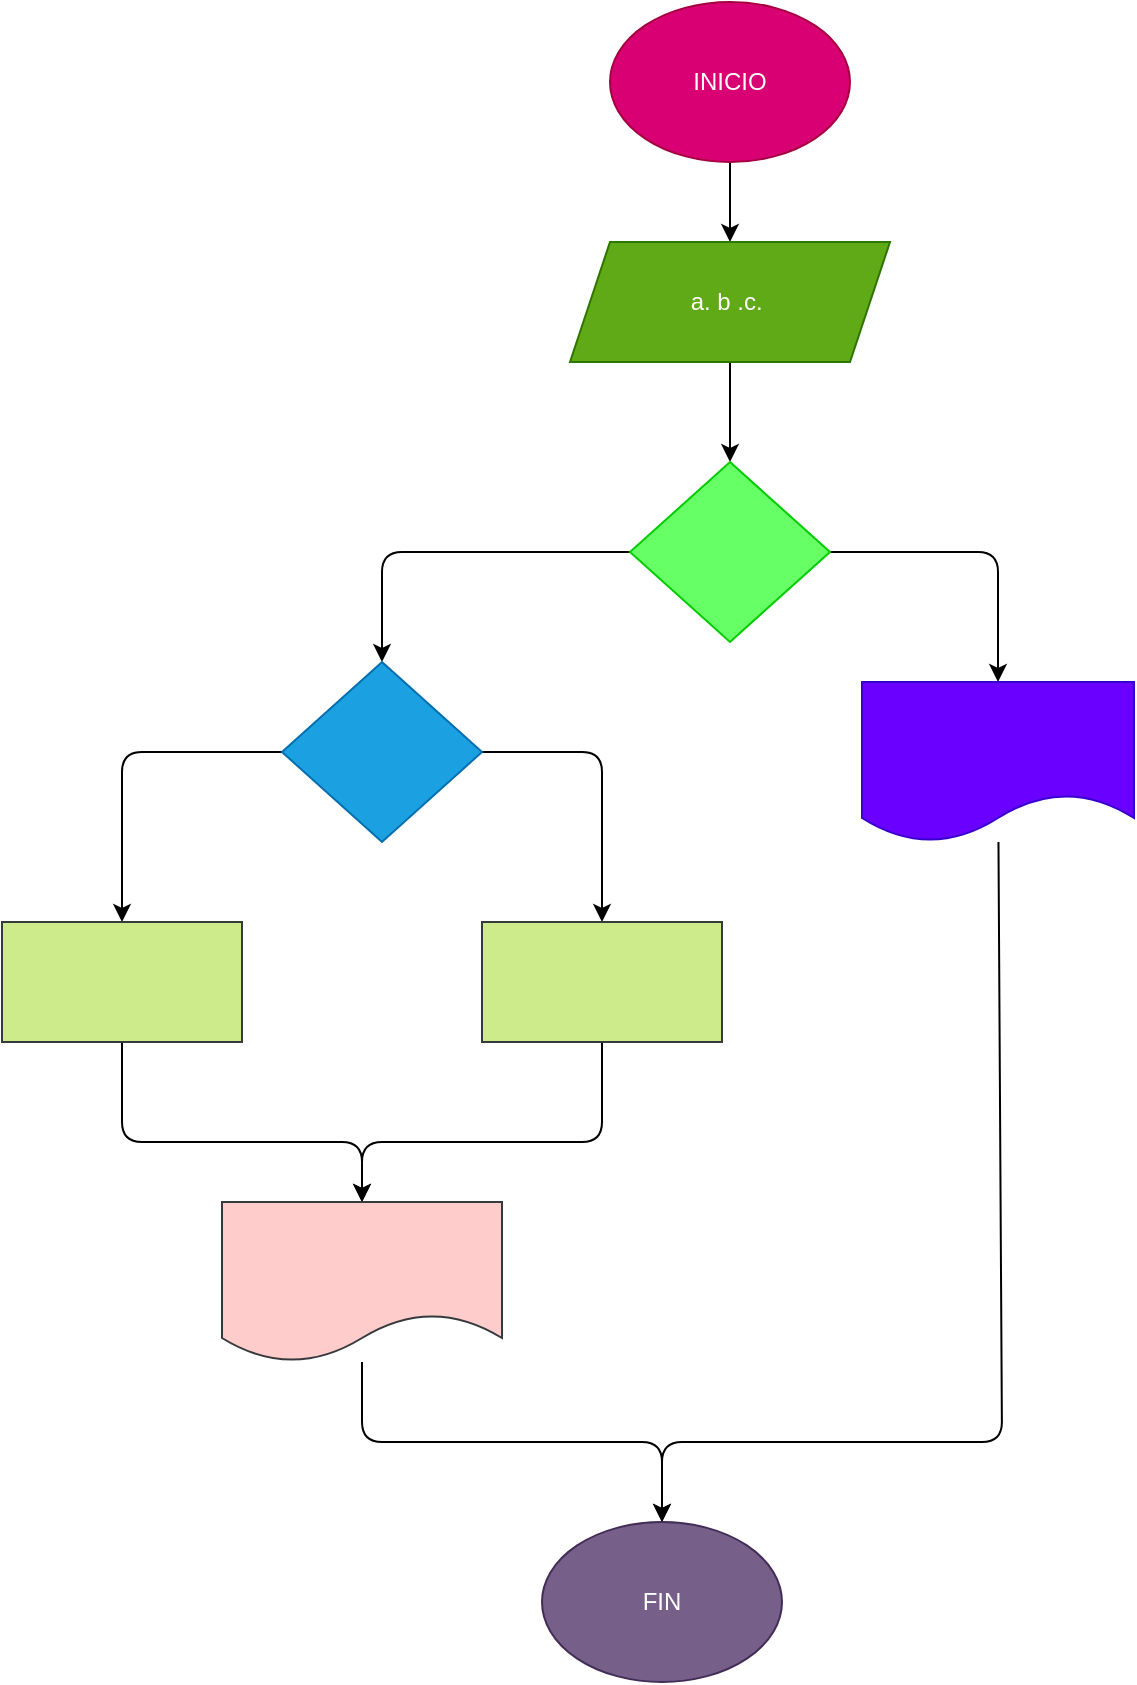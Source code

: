 <mxfile>
    <diagram id="ZCelMVnR5-q-ulkB1j8t" name="Página-1">
        <mxGraphModel dx="662" dy="425" grid="1" gridSize="10" guides="1" tooltips="1" connect="1" arrows="1" fold="1" page="1" pageScale="1" pageWidth="827" pageHeight="1169" math="0" shadow="0">
            <root>
                <mxCell id="0"/>
                <mxCell id="1" parent="0"/>
                <mxCell id="4" value="" style="edgeStyle=none;html=1;" edge="1" parent="1" source="2" target="3">
                    <mxGeometry relative="1" as="geometry"/>
                </mxCell>
                <mxCell id="2" value="INICIO" style="ellipse;whiteSpace=wrap;html=1;fillColor=#d80073;fontColor=#ffffff;strokeColor=#A50040;" vertex="1" parent="1">
                    <mxGeometry x="354" y="40" width="120" height="80" as="geometry"/>
                </mxCell>
                <mxCell id="6" value="" style="edgeStyle=none;html=1;" edge="1" parent="1" source="3" target="5">
                    <mxGeometry relative="1" as="geometry"/>
                </mxCell>
                <mxCell id="3" value="a. b .c.&amp;nbsp;" style="shape=parallelogram;perimeter=parallelogramPerimeter;whiteSpace=wrap;html=1;fixedSize=1;fillColor=#60a917;strokeColor=#2D7600;fontColor=#ffffff;" vertex="1" parent="1">
                    <mxGeometry x="334" y="160" width="160" height="60" as="geometry"/>
                </mxCell>
                <mxCell id="8" style="edgeStyle=none;html=1;entryX=0.5;entryY=0;entryDx=0;entryDy=0;" edge="1" parent="1" source="5" target="7">
                    <mxGeometry relative="1" as="geometry">
                        <Array as="points">
                            <mxPoint x="240" y="315"/>
                        </Array>
                    </mxGeometry>
                </mxCell>
                <mxCell id="17" style="edgeStyle=none;html=1;entryX=0.5;entryY=0;entryDx=0;entryDy=0;" edge="1" parent="1" source="5" target="16">
                    <mxGeometry relative="1" as="geometry">
                        <Array as="points">
                            <mxPoint x="548" y="315"/>
                        </Array>
                    </mxGeometry>
                </mxCell>
                <mxCell id="5" value="" style="rhombus;whiteSpace=wrap;html=1;fillColor=#66FF66;fontColor=#000000;strokeColor=#00CC00;" vertex="1" parent="1">
                    <mxGeometry x="364" y="270" width="100" height="90" as="geometry"/>
                </mxCell>
                <mxCell id="10" style="edgeStyle=none;html=1;entryX=0.5;entryY=0;entryDx=0;entryDy=0;" edge="1" parent="1" source="7" target="9">
                    <mxGeometry relative="1" as="geometry">
                        <Array as="points">
                            <mxPoint x="110" y="415"/>
                        </Array>
                    </mxGeometry>
                </mxCell>
                <mxCell id="12" style="edgeStyle=none;html=1;entryX=0.5;entryY=0;entryDx=0;entryDy=0;" edge="1" parent="1" source="7" target="11">
                    <mxGeometry relative="1" as="geometry">
                        <Array as="points">
                            <mxPoint x="350" y="415"/>
                        </Array>
                    </mxGeometry>
                </mxCell>
                <mxCell id="7" value="" style="rhombus;whiteSpace=wrap;html=1;fillColor=#1ba1e2;fontColor=#ffffff;strokeColor=#006EAF;" vertex="1" parent="1">
                    <mxGeometry x="190" y="370" width="100" height="90" as="geometry"/>
                </mxCell>
                <mxCell id="14" style="edgeStyle=none;html=1;entryX=0.5;entryY=0;entryDx=0;entryDy=0;" edge="1" parent="1" source="9" target="13">
                    <mxGeometry relative="1" as="geometry">
                        <Array as="points">
                            <mxPoint x="110" y="610"/>
                            <mxPoint x="230" y="610"/>
                        </Array>
                    </mxGeometry>
                </mxCell>
                <mxCell id="9" value="" style="rounded=0;whiteSpace=wrap;html=1;fillColor=#cdeb8b;strokeColor=#36393d;" vertex="1" parent="1">
                    <mxGeometry x="50" y="500" width="120" height="60" as="geometry"/>
                </mxCell>
                <mxCell id="15" style="edgeStyle=none;html=1;entryX=0.5;entryY=0;entryDx=0;entryDy=0;" edge="1" parent="1" source="11" target="13">
                    <mxGeometry relative="1" as="geometry">
                        <Array as="points">
                            <mxPoint x="350" y="610"/>
                            <mxPoint x="230" y="610"/>
                        </Array>
                    </mxGeometry>
                </mxCell>
                <mxCell id="11" value="" style="rounded=0;whiteSpace=wrap;html=1;fillColor=#cdeb8b;strokeColor=#36393d;" vertex="1" parent="1">
                    <mxGeometry x="290" y="500" width="120" height="60" as="geometry"/>
                </mxCell>
                <mxCell id="20" style="edgeStyle=none;html=1;entryX=0.5;entryY=0;entryDx=0;entryDy=0;" edge="1" parent="1" source="13" target="18">
                    <mxGeometry relative="1" as="geometry">
                        <Array as="points">
                            <mxPoint x="230" y="760"/>
                            <mxPoint x="380" y="760"/>
                        </Array>
                    </mxGeometry>
                </mxCell>
                <mxCell id="13" value="" style="shape=document;whiteSpace=wrap;html=1;boundedLbl=1;fillColor=#ffcccc;strokeColor=#36393d;" vertex="1" parent="1">
                    <mxGeometry x="160" y="640" width="140" height="80" as="geometry"/>
                </mxCell>
                <mxCell id="21" style="edgeStyle=none;html=1;entryX=0.5;entryY=0;entryDx=0;entryDy=0;" edge="1" parent="1" source="16" target="18">
                    <mxGeometry relative="1" as="geometry">
                        <Array as="points">
                            <mxPoint x="550" y="760"/>
                            <mxPoint x="380" y="760"/>
                        </Array>
                    </mxGeometry>
                </mxCell>
                <mxCell id="16" value="" style="shape=document;whiteSpace=wrap;html=1;boundedLbl=1;fillColor=#6a00ff;fontColor=#ffffff;strokeColor=#3700CC;" vertex="1" parent="1">
                    <mxGeometry x="480" y="380" width="136" height="80" as="geometry"/>
                </mxCell>
                <mxCell id="18" value="FIN" style="ellipse;whiteSpace=wrap;html=1;fillColor=#76608a;fontColor=#ffffff;strokeColor=#432D57;" vertex="1" parent="1">
                    <mxGeometry x="320" y="800" width="120" height="80" as="geometry"/>
                </mxCell>
            </root>
        </mxGraphModel>
    </diagram>
</mxfile>